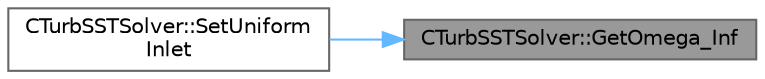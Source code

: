 digraph "CTurbSSTSolver::GetOmega_Inf"
{
 // LATEX_PDF_SIZE
  bgcolor="transparent";
  edge [fontname=Helvetica,fontsize=10,labelfontname=Helvetica,labelfontsize=10];
  node [fontname=Helvetica,fontsize=10,shape=box,height=0.2,width=0.4];
  rankdir="RL";
  Node1 [id="Node000001",label="CTurbSSTSolver::GetOmega_Inf",height=0.2,width=0.4,color="gray40", fillcolor="grey60", style="filled", fontcolor="black",tooltip="Get the value of the turbulent frequency."];
  Node1 -> Node2 [id="edge1_Node000001_Node000002",dir="back",color="steelblue1",style="solid",tooltip=" "];
  Node2 [id="Node000002",label="CTurbSSTSolver::SetUniform\lInlet",height=0.2,width=0.4,color="grey40", fillcolor="white", style="filled",URL="$classCTurbSSTSolver.html#aafd676632eef57499fb7d683ceee18b8",tooltip="Set a uniform inlet profile."];
}
